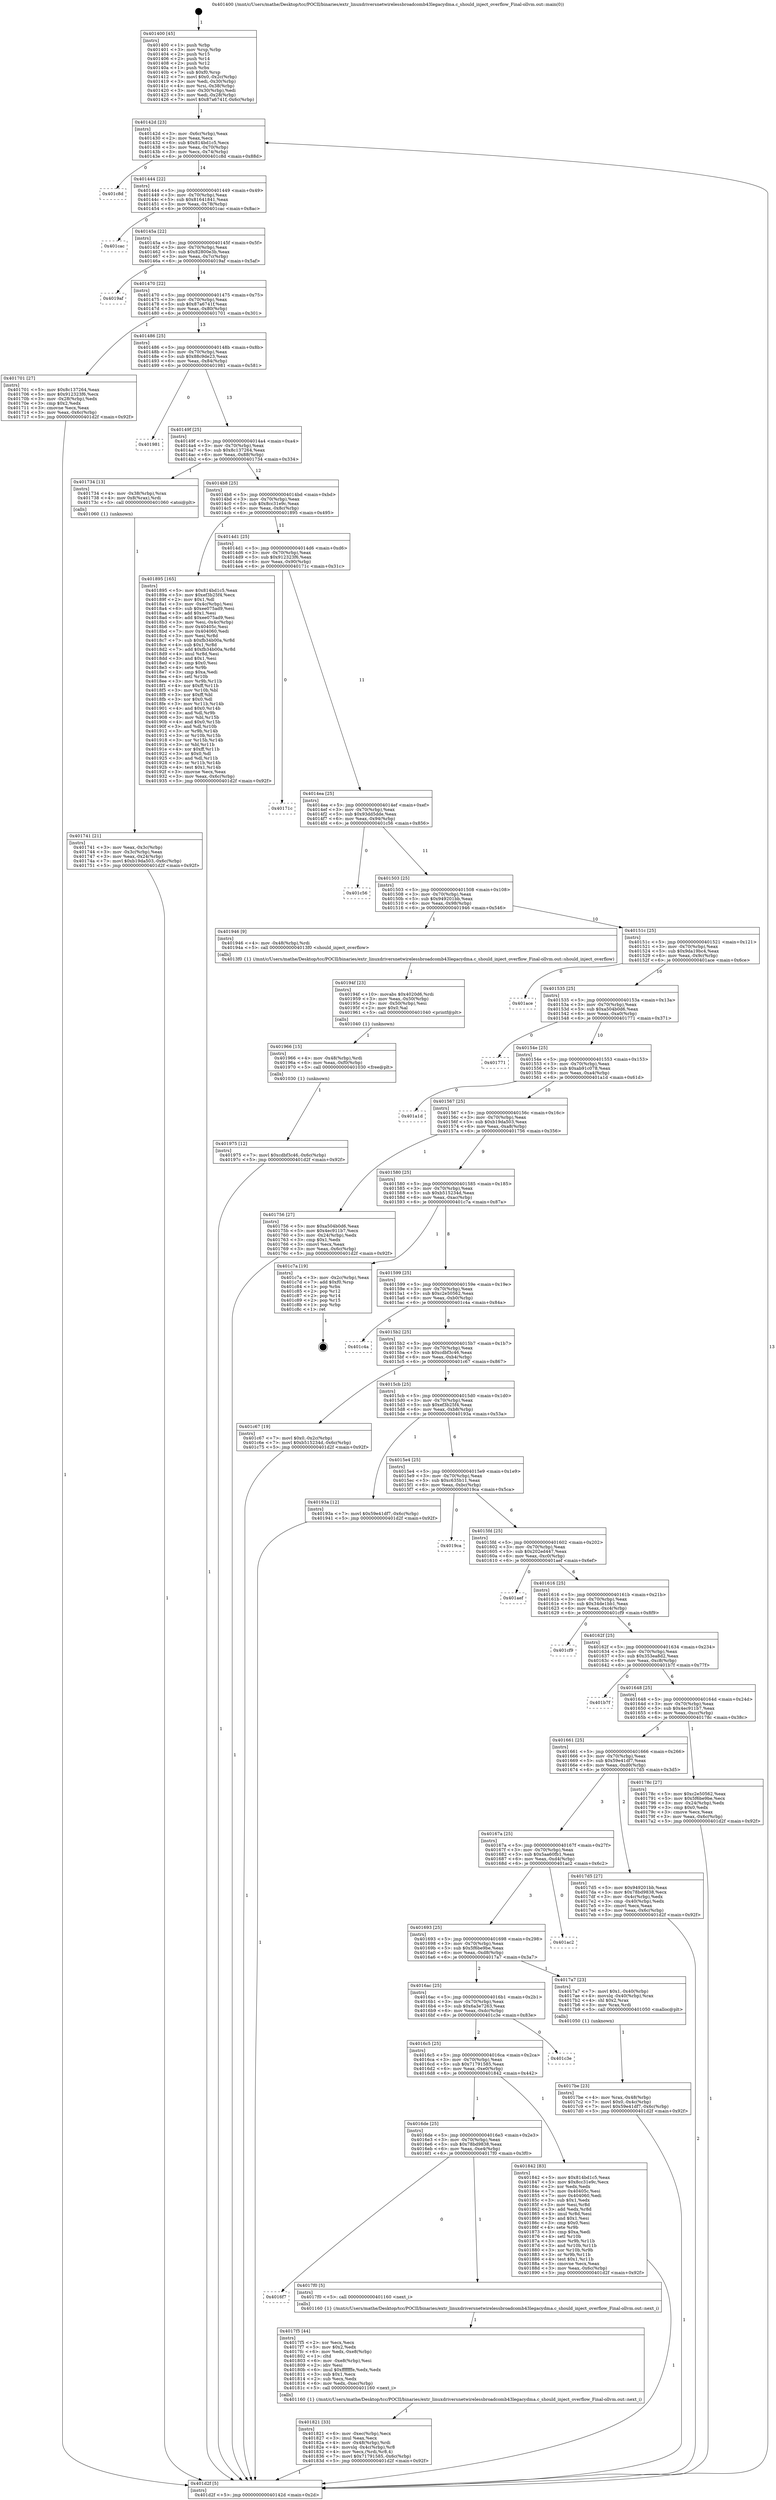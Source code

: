 digraph "0x401400" {
  label = "0x401400 (/mnt/c/Users/mathe/Desktop/tcc/POCII/binaries/extr_linuxdriversnetwirelessbroadcomb43legacydma.c_should_inject_overflow_Final-ollvm.out::main(0))"
  labelloc = "t"
  node[shape=record]

  Entry [label="",width=0.3,height=0.3,shape=circle,fillcolor=black,style=filled]
  "0x40142d" [label="{
     0x40142d [23]\l
     | [instrs]\l
     &nbsp;&nbsp;0x40142d \<+3\>: mov -0x6c(%rbp),%eax\l
     &nbsp;&nbsp;0x401430 \<+2\>: mov %eax,%ecx\l
     &nbsp;&nbsp;0x401432 \<+6\>: sub $0x814bd1c5,%ecx\l
     &nbsp;&nbsp;0x401438 \<+3\>: mov %eax,-0x70(%rbp)\l
     &nbsp;&nbsp;0x40143b \<+3\>: mov %ecx,-0x74(%rbp)\l
     &nbsp;&nbsp;0x40143e \<+6\>: je 0000000000401c8d \<main+0x88d\>\l
  }"]
  "0x401c8d" [label="{
     0x401c8d\l
  }", style=dashed]
  "0x401444" [label="{
     0x401444 [22]\l
     | [instrs]\l
     &nbsp;&nbsp;0x401444 \<+5\>: jmp 0000000000401449 \<main+0x49\>\l
     &nbsp;&nbsp;0x401449 \<+3\>: mov -0x70(%rbp),%eax\l
     &nbsp;&nbsp;0x40144c \<+5\>: sub $0x81641841,%eax\l
     &nbsp;&nbsp;0x401451 \<+3\>: mov %eax,-0x78(%rbp)\l
     &nbsp;&nbsp;0x401454 \<+6\>: je 0000000000401cac \<main+0x8ac\>\l
  }"]
  Exit [label="",width=0.3,height=0.3,shape=circle,fillcolor=black,style=filled,peripheries=2]
  "0x401cac" [label="{
     0x401cac\l
  }", style=dashed]
  "0x40145a" [label="{
     0x40145a [22]\l
     | [instrs]\l
     &nbsp;&nbsp;0x40145a \<+5\>: jmp 000000000040145f \<main+0x5f\>\l
     &nbsp;&nbsp;0x40145f \<+3\>: mov -0x70(%rbp),%eax\l
     &nbsp;&nbsp;0x401462 \<+5\>: sub $0x82800e3b,%eax\l
     &nbsp;&nbsp;0x401467 \<+3\>: mov %eax,-0x7c(%rbp)\l
     &nbsp;&nbsp;0x40146a \<+6\>: je 00000000004019af \<main+0x5af\>\l
  }"]
  "0x401975" [label="{
     0x401975 [12]\l
     | [instrs]\l
     &nbsp;&nbsp;0x401975 \<+7\>: movl $0xcdbf3c46,-0x6c(%rbp)\l
     &nbsp;&nbsp;0x40197c \<+5\>: jmp 0000000000401d2f \<main+0x92f\>\l
  }"]
  "0x4019af" [label="{
     0x4019af\l
  }", style=dashed]
  "0x401470" [label="{
     0x401470 [22]\l
     | [instrs]\l
     &nbsp;&nbsp;0x401470 \<+5\>: jmp 0000000000401475 \<main+0x75\>\l
     &nbsp;&nbsp;0x401475 \<+3\>: mov -0x70(%rbp),%eax\l
     &nbsp;&nbsp;0x401478 \<+5\>: sub $0x87a6741f,%eax\l
     &nbsp;&nbsp;0x40147d \<+3\>: mov %eax,-0x80(%rbp)\l
     &nbsp;&nbsp;0x401480 \<+6\>: je 0000000000401701 \<main+0x301\>\l
  }"]
  "0x401966" [label="{
     0x401966 [15]\l
     | [instrs]\l
     &nbsp;&nbsp;0x401966 \<+4\>: mov -0x48(%rbp),%rdi\l
     &nbsp;&nbsp;0x40196a \<+6\>: mov %eax,-0xf0(%rbp)\l
     &nbsp;&nbsp;0x401970 \<+5\>: call 0000000000401030 \<free@plt\>\l
     | [calls]\l
     &nbsp;&nbsp;0x401030 \{1\} (unknown)\l
  }"]
  "0x401701" [label="{
     0x401701 [27]\l
     | [instrs]\l
     &nbsp;&nbsp;0x401701 \<+5\>: mov $0x8c137264,%eax\l
     &nbsp;&nbsp;0x401706 \<+5\>: mov $0x912323f6,%ecx\l
     &nbsp;&nbsp;0x40170b \<+3\>: mov -0x28(%rbp),%edx\l
     &nbsp;&nbsp;0x40170e \<+3\>: cmp $0x2,%edx\l
     &nbsp;&nbsp;0x401711 \<+3\>: cmovne %ecx,%eax\l
     &nbsp;&nbsp;0x401714 \<+3\>: mov %eax,-0x6c(%rbp)\l
     &nbsp;&nbsp;0x401717 \<+5\>: jmp 0000000000401d2f \<main+0x92f\>\l
  }"]
  "0x401486" [label="{
     0x401486 [25]\l
     | [instrs]\l
     &nbsp;&nbsp;0x401486 \<+5\>: jmp 000000000040148b \<main+0x8b\>\l
     &nbsp;&nbsp;0x40148b \<+3\>: mov -0x70(%rbp),%eax\l
     &nbsp;&nbsp;0x40148e \<+5\>: sub $0x88c9de23,%eax\l
     &nbsp;&nbsp;0x401493 \<+6\>: mov %eax,-0x84(%rbp)\l
     &nbsp;&nbsp;0x401499 \<+6\>: je 0000000000401981 \<main+0x581\>\l
  }"]
  "0x401d2f" [label="{
     0x401d2f [5]\l
     | [instrs]\l
     &nbsp;&nbsp;0x401d2f \<+5\>: jmp 000000000040142d \<main+0x2d\>\l
  }"]
  "0x401400" [label="{
     0x401400 [45]\l
     | [instrs]\l
     &nbsp;&nbsp;0x401400 \<+1\>: push %rbp\l
     &nbsp;&nbsp;0x401401 \<+3\>: mov %rsp,%rbp\l
     &nbsp;&nbsp;0x401404 \<+2\>: push %r15\l
     &nbsp;&nbsp;0x401406 \<+2\>: push %r14\l
     &nbsp;&nbsp;0x401408 \<+2\>: push %r12\l
     &nbsp;&nbsp;0x40140a \<+1\>: push %rbx\l
     &nbsp;&nbsp;0x40140b \<+7\>: sub $0xf0,%rsp\l
     &nbsp;&nbsp;0x401412 \<+7\>: movl $0x0,-0x2c(%rbp)\l
     &nbsp;&nbsp;0x401419 \<+3\>: mov %edi,-0x30(%rbp)\l
     &nbsp;&nbsp;0x40141c \<+4\>: mov %rsi,-0x38(%rbp)\l
     &nbsp;&nbsp;0x401420 \<+3\>: mov -0x30(%rbp),%edi\l
     &nbsp;&nbsp;0x401423 \<+3\>: mov %edi,-0x28(%rbp)\l
     &nbsp;&nbsp;0x401426 \<+7\>: movl $0x87a6741f,-0x6c(%rbp)\l
  }"]
  "0x40194f" [label="{
     0x40194f [23]\l
     | [instrs]\l
     &nbsp;&nbsp;0x40194f \<+10\>: movabs $0x4020d6,%rdi\l
     &nbsp;&nbsp;0x401959 \<+3\>: mov %eax,-0x50(%rbp)\l
     &nbsp;&nbsp;0x40195c \<+3\>: mov -0x50(%rbp),%esi\l
     &nbsp;&nbsp;0x40195f \<+2\>: mov $0x0,%al\l
     &nbsp;&nbsp;0x401961 \<+5\>: call 0000000000401040 \<printf@plt\>\l
     | [calls]\l
     &nbsp;&nbsp;0x401040 \{1\} (unknown)\l
  }"]
  "0x401981" [label="{
     0x401981\l
  }", style=dashed]
  "0x40149f" [label="{
     0x40149f [25]\l
     | [instrs]\l
     &nbsp;&nbsp;0x40149f \<+5\>: jmp 00000000004014a4 \<main+0xa4\>\l
     &nbsp;&nbsp;0x4014a4 \<+3\>: mov -0x70(%rbp),%eax\l
     &nbsp;&nbsp;0x4014a7 \<+5\>: sub $0x8c137264,%eax\l
     &nbsp;&nbsp;0x4014ac \<+6\>: mov %eax,-0x88(%rbp)\l
     &nbsp;&nbsp;0x4014b2 \<+6\>: je 0000000000401734 \<main+0x334\>\l
  }"]
  "0x401821" [label="{
     0x401821 [33]\l
     | [instrs]\l
     &nbsp;&nbsp;0x401821 \<+6\>: mov -0xec(%rbp),%ecx\l
     &nbsp;&nbsp;0x401827 \<+3\>: imul %eax,%ecx\l
     &nbsp;&nbsp;0x40182a \<+4\>: mov -0x48(%rbp),%rdi\l
     &nbsp;&nbsp;0x40182e \<+4\>: movslq -0x4c(%rbp),%r8\l
     &nbsp;&nbsp;0x401832 \<+4\>: mov %ecx,(%rdi,%r8,4)\l
     &nbsp;&nbsp;0x401836 \<+7\>: movl $0x71791585,-0x6c(%rbp)\l
     &nbsp;&nbsp;0x40183d \<+5\>: jmp 0000000000401d2f \<main+0x92f\>\l
  }"]
  "0x401734" [label="{
     0x401734 [13]\l
     | [instrs]\l
     &nbsp;&nbsp;0x401734 \<+4\>: mov -0x38(%rbp),%rax\l
     &nbsp;&nbsp;0x401738 \<+4\>: mov 0x8(%rax),%rdi\l
     &nbsp;&nbsp;0x40173c \<+5\>: call 0000000000401060 \<atoi@plt\>\l
     | [calls]\l
     &nbsp;&nbsp;0x401060 \{1\} (unknown)\l
  }"]
  "0x4014b8" [label="{
     0x4014b8 [25]\l
     | [instrs]\l
     &nbsp;&nbsp;0x4014b8 \<+5\>: jmp 00000000004014bd \<main+0xbd\>\l
     &nbsp;&nbsp;0x4014bd \<+3\>: mov -0x70(%rbp),%eax\l
     &nbsp;&nbsp;0x4014c0 \<+5\>: sub $0x8cc31e9c,%eax\l
     &nbsp;&nbsp;0x4014c5 \<+6\>: mov %eax,-0x8c(%rbp)\l
     &nbsp;&nbsp;0x4014cb \<+6\>: je 0000000000401895 \<main+0x495\>\l
  }"]
  "0x401741" [label="{
     0x401741 [21]\l
     | [instrs]\l
     &nbsp;&nbsp;0x401741 \<+3\>: mov %eax,-0x3c(%rbp)\l
     &nbsp;&nbsp;0x401744 \<+3\>: mov -0x3c(%rbp),%eax\l
     &nbsp;&nbsp;0x401747 \<+3\>: mov %eax,-0x24(%rbp)\l
     &nbsp;&nbsp;0x40174a \<+7\>: movl $0xb19da503,-0x6c(%rbp)\l
     &nbsp;&nbsp;0x401751 \<+5\>: jmp 0000000000401d2f \<main+0x92f\>\l
  }"]
  "0x4017f5" [label="{
     0x4017f5 [44]\l
     | [instrs]\l
     &nbsp;&nbsp;0x4017f5 \<+2\>: xor %ecx,%ecx\l
     &nbsp;&nbsp;0x4017f7 \<+5\>: mov $0x2,%edx\l
     &nbsp;&nbsp;0x4017fc \<+6\>: mov %edx,-0xe8(%rbp)\l
     &nbsp;&nbsp;0x401802 \<+1\>: cltd\l
     &nbsp;&nbsp;0x401803 \<+6\>: mov -0xe8(%rbp),%esi\l
     &nbsp;&nbsp;0x401809 \<+2\>: idiv %esi\l
     &nbsp;&nbsp;0x40180b \<+6\>: imul $0xfffffffe,%edx,%edx\l
     &nbsp;&nbsp;0x401811 \<+3\>: sub $0x1,%ecx\l
     &nbsp;&nbsp;0x401814 \<+2\>: sub %ecx,%edx\l
     &nbsp;&nbsp;0x401816 \<+6\>: mov %edx,-0xec(%rbp)\l
     &nbsp;&nbsp;0x40181c \<+5\>: call 0000000000401160 \<next_i\>\l
     | [calls]\l
     &nbsp;&nbsp;0x401160 \{1\} (/mnt/c/Users/mathe/Desktop/tcc/POCII/binaries/extr_linuxdriversnetwirelessbroadcomb43legacydma.c_should_inject_overflow_Final-ollvm.out::next_i)\l
  }"]
  "0x401895" [label="{
     0x401895 [165]\l
     | [instrs]\l
     &nbsp;&nbsp;0x401895 \<+5\>: mov $0x814bd1c5,%eax\l
     &nbsp;&nbsp;0x40189a \<+5\>: mov $0xef3b25f4,%ecx\l
     &nbsp;&nbsp;0x40189f \<+2\>: mov $0x1,%dl\l
     &nbsp;&nbsp;0x4018a1 \<+3\>: mov -0x4c(%rbp),%esi\l
     &nbsp;&nbsp;0x4018a4 \<+6\>: sub $0xee075ad9,%esi\l
     &nbsp;&nbsp;0x4018aa \<+3\>: add $0x1,%esi\l
     &nbsp;&nbsp;0x4018ad \<+6\>: add $0xee075ad9,%esi\l
     &nbsp;&nbsp;0x4018b3 \<+3\>: mov %esi,-0x4c(%rbp)\l
     &nbsp;&nbsp;0x4018b6 \<+7\>: mov 0x40405c,%esi\l
     &nbsp;&nbsp;0x4018bd \<+7\>: mov 0x404060,%edi\l
     &nbsp;&nbsp;0x4018c4 \<+3\>: mov %esi,%r8d\l
     &nbsp;&nbsp;0x4018c7 \<+7\>: sub $0xfb34b00a,%r8d\l
     &nbsp;&nbsp;0x4018ce \<+4\>: sub $0x1,%r8d\l
     &nbsp;&nbsp;0x4018d2 \<+7\>: add $0xfb34b00a,%r8d\l
     &nbsp;&nbsp;0x4018d9 \<+4\>: imul %r8d,%esi\l
     &nbsp;&nbsp;0x4018dd \<+3\>: and $0x1,%esi\l
     &nbsp;&nbsp;0x4018e0 \<+3\>: cmp $0x0,%esi\l
     &nbsp;&nbsp;0x4018e3 \<+4\>: sete %r9b\l
     &nbsp;&nbsp;0x4018e7 \<+3\>: cmp $0xa,%edi\l
     &nbsp;&nbsp;0x4018ea \<+4\>: setl %r10b\l
     &nbsp;&nbsp;0x4018ee \<+3\>: mov %r9b,%r11b\l
     &nbsp;&nbsp;0x4018f1 \<+4\>: xor $0xff,%r11b\l
     &nbsp;&nbsp;0x4018f5 \<+3\>: mov %r10b,%bl\l
     &nbsp;&nbsp;0x4018f8 \<+3\>: xor $0xff,%bl\l
     &nbsp;&nbsp;0x4018fb \<+3\>: xor $0x0,%dl\l
     &nbsp;&nbsp;0x4018fe \<+3\>: mov %r11b,%r14b\l
     &nbsp;&nbsp;0x401901 \<+4\>: and $0x0,%r14b\l
     &nbsp;&nbsp;0x401905 \<+3\>: and %dl,%r9b\l
     &nbsp;&nbsp;0x401908 \<+3\>: mov %bl,%r15b\l
     &nbsp;&nbsp;0x40190b \<+4\>: and $0x0,%r15b\l
     &nbsp;&nbsp;0x40190f \<+3\>: and %dl,%r10b\l
     &nbsp;&nbsp;0x401912 \<+3\>: or %r9b,%r14b\l
     &nbsp;&nbsp;0x401915 \<+3\>: or %r10b,%r15b\l
     &nbsp;&nbsp;0x401918 \<+3\>: xor %r15b,%r14b\l
     &nbsp;&nbsp;0x40191b \<+3\>: or %bl,%r11b\l
     &nbsp;&nbsp;0x40191e \<+4\>: xor $0xff,%r11b\l
     &nbsp;&nbsp;0x401922 \<+3\>: or $0x0,%dl\l
     &nbsp;&nbsp;0x401925 \<+3\>: and %dl,%r11b\l
     &nbsp;&nbsp;0x401928 \<+3\>: or %r11b,%r14b\l
     &nbsp;&nbsp;0x40192b \<+4\>: test $0x1,%r14b\l
     &nbsp;&nbsp;0x40192f \<+3\>: cmovne %ecx,%eax\l
     &nbsp;&nbsp;0x401932 \<+3\>: mov %eax,-0x6c(%rbp)\l
     &nbsp;&nbsp;0x401935 \<+5\>: jmp 0000000000401d2f \<main+0x92f\>\l
  }"]
  "0x4014d1" [label="{
     0x4014d1 [25]\l
     | [instrs]\l
     &nbsp;&nbsp;0x4014d1 \<+5\>: jmp 00000000004014d6 \<main+0xd6\>\l
     &nbsp;&nbsp;0x4014d6 \<+3\>: mov -0x70(%rbp),%eax\l
     &nbsp;&nbsp;0x4014d9 \<+5\>: sub $0x912323f6,%eax\l
     &nbsp;&nbsp;0x4014de \<+6\>: mov %eax,-0x90(%rbp)\l
     &nbsp;&nbsp;0x4014e4 \<+6\>: je 000000000040171c \<main+0x31c\>\l
  }"]
  "0x4016f7" [label="{
     0x4016f7\l
  }", style=dashed]
  "0x40171c" [label="{
     0x40171c\l
  }", style=dashed]
  "0x4014ea" [label="{
     0x4014ea [25]\l
     | [instrs]\l
     &nbsp;&nbsp;0x4014ea \<+5\>: jmp 00000000004014ef \<main+0xef\>\l
     &nbsp;&nbsp;0x4014ef \<+3\>: mov -0x70(%rbp),%eax\l
     &nbsp;&nbsp;0x4014f2 \<+5\>: sub $0x93dd5dde,%eax\l
     &nbsp;&nbsp;0x4014f7 \<+6\>: mov %eax,-0x94(%rbp)\l
     &nbsp;&nbsp;0x4014fd \<+6\>: je 0000000000401c56 \<main+0x856\>\l
  }"]
  "0x4017f0" [label="{
     0x4017f0 [5]\l
     | [instrs]\l
     &nbsp;&nbsp;0x4017f0 \<+5\>: call 0000000000401160 \<next_i\>\l
     | [calls]\l
     &nbsp;&nbsp;0x401160 \{1\} (/mnt/c/Users/mathe/Desktop/tcc/POCII/binaries/extr_linuxdriversnetwirelessbroadcomb43legacydma.c_should_inject_overflow_Final-ollvm.out::next_i)\l
  }"]
  "0x401c56" [label="{
     0x401c56\l
  }", style=dashed]
  "0x401503" [label="{
     0x401503 [25]\l
     | [instrs]\l
     &nbsp;&nbsp;0x401503 \<+5\>: jmp 0000000000401508 \<main+0x108\>\l
     &nbsp;&nbsp;0x401508 \<+3\>: mov -0x70(%rbp),%eax\l
     &nbsp;&nbsp;0x40150b \<+5\>: sub $0x949201bb,%eax\l
     &nbsp;&nbsp;0x401510 \<+6\>: mov %eax,-0x98(%rbp)\l
     &nbsp;&nbsp;0x401516 \<+6\>: je 0000000000401946 \<main+0x546\>\l
  }"]
  "0x4016de" [label="{
     0x4016de [25]\l
     | [instrs]\l
     &nbsp;&nbsp;0x4016de \<+5\>: jmp 00000000004016e3 \<main+0x2e3\>\l
     &nbsp;&nbsp;0x4016e3 \<+3\>: mov -0x70(%rbp),%eax\l
     &nbsp;&nbsp;0x4016e6 \<+5\>: sub $0x78bd9838,%eax\l
     &nbsp;&nbsp;0x4016eb \<+6\>: mov %eax,-0xe4(%rbp)\l
     &nbsp;&nbsp;0x4016f1 \<+6\>: je 00000000004017f0 \<main+0x3f0\>\l
  }"]
  "0x401946" [label="{
     0x401946 [9]\l
     | [instrs]\l
     &nbsp;&nbsp;0x401946 \<+4\>: mov -0x48(%rbp),%rdi\l
     &nbsp;&nbsp;0x40194a \<+5\>: call 00000000004013f0 \<should_inject_overflow\>\l
     | [calls]\l
     &nbsp;&nbsp;0x4013f0 \{1\} (/mnt/c/Users/mathe/Desktop/tcc/POCII/binaries/extr_linuxdriversnetwirelessbroadcomb43legacydma.c_should_inject_overflow_Final-ollvm.out::should_inject_overflow)\l
  }"]
  "0x40151c" [label="{
     0x40151c [25]\l
     | [instrs]\l
     &nbsp;&nbsp;0x40151c \<+5\>: jmp 0000000000401521 \<main+0x121\>\l
     &nbsp;&nbsp;0x401521 \<+3\>: mov -0x70(%rbp),%eax\l
     &nbsp;&nbsp;0x401524 \<+5\>: sub $0x9da19bc4,%eax\l
     &nbsp;&nbsp;0x401529 \<+6\>: mov %eax,-0x9c(%rbp)\l
     &nbsp;&nbsp;0x40152f \<+6\>: je 0000000000401ace \<main+0x6ce\>\l
  }"]
  "0x401842" [label="{
     0x401842 [83]\l
     | [instrs]\l
     &nbsp;&nbsp;0x401842 \<+5\>: mov $0x814bd1c5,%eax\l
     &nbsp;&nbsp;0x401847 \<+5\>: mov $0x8cc31e9c,%ecx\l
     &nbsp;&nbsp;0x40184c \<+2\>: xor %edx,%edx\l
     &nbsp;&nbsp;0x40184e \<+7\>: mov 0x40405c,%esi\l
     &nbsp;&nbsp;0x401855 \<+7\>: mov 0x404060,%edi\l
     &nbsp;&nbsp;0x40185c \<+3\>: sub $0x1,%edx\l
     &nbsp;&nbsp;0x40185f \<+3\>: mov %esi,%r8d\l
     &nbsp;&nbsp;0x401862 \<+3\>: add %edx,%r8d\l
     &nbsp;&nbsp;0x401865 \<+4\>: imul %r8d,%esi\l
     &nbsp;&nbsp;0x401869 \<+3\>: and $0x1,%esi\l
     &nbsp;&nbsp;0x40186c \<+3\>: cmp $0x0,%esi\l
     &nbsp;&nbsp;0x40186f \<+4\>: sete %r9b\l
     &nbsp;&nbsp;0x401873 \<+3\>: cmp $0xa,%edi\l
     &nbsp;&nbsp;0x401876 \<+4\>: setl %r10b\l
     &nbsp;&nbsp;0x40187a \<+3\>: mov %r9b,%r11b\l
     &nbsp;&nbsp;0x40187d \<+3\>: and %r10b,%r11b\l
     &nbsp;&nbsp;0x401880 \<+3\>: xor %r10b,%r9b\l
     &nbsp;&nbsp;0x401883 \<+3\>: or %r9b,%r11b\l
     &nbsp;&nbsp;0x401886 \<+4\>: test $0x1,%r11b\l
     &nbsp;&nbsp;0x40188a \<+3\>: cmovne %ecx,%eax\l
     &nbsp;&nbsp;0x40188d \<+3\>: mov %eax,-0x6c(%rbp)\l
     &nbsp;&nbsp;0x401890 \<+5\>: jmp 0000000000401d2f \<main+0x92f\>\l
  }"]
  "0x401ace" [label="{
     0x401ace\l
  }", style=dashed]
  "0x401535" [label="{
     0x401535 [25]\l
     | [instrs]\l
     &nbsp;&nbsp;0x401535 \<+5\>: jmp 000000000040153a \<main+0x13a\>\l
     &nbsp;&nbsp;0x40153a \<+3\>: mov -0x70(%rbp),%eax\l
     &nbsp;&nbsp;0x40153d \<+5\>: sub $0xa504b0d6,%eax\l
     &nbsp;&nbsp;0x401542 \<+6\>: mov %eax,-0xa0(%rbp)\l
     &nbsp;&nbsp;0x401548 \<+6\>: je 0000000000401771 \<main+0x371\>\l
  }"]
  "0x4016c5" [label="{
     0x4016c5 [25]\l
     | [instrs]\l
     &nbsp;&nbsp;0x4016c5 \<+5\>: jmp 00000000004016ca \<main+0x2ca\>\l
     &nbsp;&nbsp;0x4016ca \<+3\>: mov -0x70(%rbp),%eax\l
     &nbsp;&nbsp;0x4016cd \<+5\>: sub $0x71791585,%eax\l
     &nbsp;&nbsp;0x4016d2 \<+6\>: mov %eax,-0xe0(%rbp)\l
     &nbsp;&nbsp;0x4016d8 \<+6\>: je 0000000000401842 \<main+0x442\>\l
  }"]
  "0x401771" [label="{
     0x401771\l
  }", style=dashed]
  "0x40154e" [label="{
     0x40154e [25]\l
     | [instrs]\l
     &nbsp;&nbsp;0x40154e \<+5\>: jmp 0000000000401553 \<main+0x153\>\l
     &nbsp;&nbsp;0x401553 \<+3\>: mov -0x70(%rbp),%eax\l
     &nbsp;&nbsp;0x401556 \<+5\>: sub $0xab91c078,%eax\l
     &nbsp;&nbsp;0x40155b \<+6\>: mov %eax,-0xa4(%rbp)\l
     &nbsp;&nbsp;0x401561 \<+6\>: je 0000000000401a1d \<main+0x61d\>\l
  }"]
  "0x401c3e" [label="{
     0x401c3e\l
  }", style=dashed]
  "0x401a1d" [label="{
     0x401a1d\l
  }", style=dashed]
  "0x401567" [label="{
     0x401567 [25]\l
     | [instrs]\l
     &nbsp;&nbsp;0x401567 \<+5\>: jmp 000000000040156c \<main+0x16c\>\l
     &nbsp;&nbsp;0x40156c \<+3\>: mov -0x70(%rbp),%eax\l
     &nbsp;&nbsp;0x40156f \<+5\>: sub $0xb19da503,%eax\l
     &nbsp;&nbsp;0x401574 \<+6\>: mov %eax,-0xa8(%rbp)\l
     &nbsp;&nbsp;0x40157a \<+6\>: je 0000000000401756 \<main+0x356\>\l
  }"]
  "0x4017be" [label="{
     0x4017be [23]\l
     | [instrs]\l
     &nbsp;&nbsp;0x4017be \<+4\>: mov %rax,-0x48(%rbp)\l
     &nbsp;&nbsp;0x4017c2 \<+7\>: movl $0x0,-0x4c(%rbp)\l
     &nbsp;&nbsp;0x4017c9 \<+7\>: movl $0x59e41df7,-0x6c(%rbp)\l
     &nbsp;&nbsp;0x4017d0 \<+5\>: jmp 0000000000401d2f \<main+0x92f\>\l
  }"]
  "0x401756" [label="{
     0x401756 [27]\l
     | [instrs]\l
     &nbsp;&nbsp;0x401756 \<+5\>: mov $0xa504b0d6,%eax\l
     &nbsp;&nbsp;0x40175b \<+5\>: mov $0x4ec911b7,%ecx\l
     &nbsp;&nbsp;0x401760 \<+3\>: mov -0x24(%rbp),%edx\l
     &nbsp;&nbsp;0x401763 \<+3\>: cmp $0x1,%edx\l
     &nbsp;&nbsp;0x401766 \<+3\>: cmovl %ecx,%eax\l
     &nbsp;&nbsp;0x401769 \<+3\>: mov %eax,-0x6c(%rbp)\l
     &nbsp;&nbsp;0x40176c \<+5\>: jmp 0000000000401d2f \<main+0x92f\>\l
  }"]
  "0x401580" [label="{
     0x401580 [25]\l
     | [instrs]\l
     &nbsp;&nbsp;0x401580 \<+5\>: jmp 0000000000401585 \<main+0x185\>\l
     &nbsp;&nbsp;0x401585 \<+3\>: mov -0x70(%rbp),%eax\l
     &nbsp;&nbsp;0x401588 \<+5\>: sub $0xb515234d,%eax\l
     &nbsp;&nbsp;0x40158d \<+6\>: mov %eax,-0xac(%rbp)\l
     &nbsp;&nbsp;0x401593 \<+6\>: je 0000000000401c7a \<main+0x87a\>\l
  }"]
  "0x4016ac" [label="{
     0x4016ac [25]\l
     | [instrs]\l
     &nbsp;&nbsp;0x4016ac \<+5\>: jmp 00000000004016b1 \<main+0x2b1\>\l
     &nbsp;&nbsp;0x4016b1 \<+3\>: mov -0x70(%rbp),%eax\l
     &nbsp;&nbsp;0x4016b4 \<+5\>: sub $0x6a3e7263,%eax\l
     &nbsp;&nbsp;0x4016b9 \<+6\>: mov %eax,-0xdc(%rbp)\l
     &nbsp;&nbsp;0x4016bf \<+6\>: je 0000000000401c3e \<main+0x83e\>\l
  }"]
  "0x401c7a" [label="{
     0x401c7a [19]\l
     | [instrs]\l
     &nbsp;&nbsp;0x401c7a \<+3\>: mov -0x2c(%rbp),%eax\l
     &nbsp;&nbsp;0x401c7d \<+7\>: add $0xf0,%rsp\l
     &nbsp;&nbsp;0x401c84 \<+1\>: pop %rbx\l
     &nbsp;&nbsp;0x401c85 \<+2\>: pop %r12\l
     &nbsp;&nbsp;0x401c87 \<+2\>: pop %r14\l
     &nbsp;&nbsp;0x401c89 \<+2\>: pop %r15\l
     &nbsp;&nbsp;0x401c8b \<+1\>: pop %rbp\l
     &nbsp;&nbsp;0x401c8c \<+1\>: ret\l
  }"]
  "0x401599" [label="{
     0x401599 [25]\l
     | [instrs]\l
     &nbsp;&nbsp;0x401599 \<+5\>: jmp 000000000040159e \<main+0x19e\>\l
     &nbsp;&nbsp;0x40159e \<+3\>: mov -0x70(%rbp),%eax\l
     &nbsp;&nbsp;0x4015a1 \<+5\>: sub $0xc2e50562,%eax\l
     &nbsp;&nbsp;0x4015a6 \<+6\>: mov %eax,-0xb0(%rbp)\l
     &nbsp;&nbsp;0x4015ac \<+6\>: je 0000000000401c4a \<main+0x84a\>\l
  }"]
  "0x4017a7" [label="{
     0x4017a7 [23]\l
     | [instrs]\l
     &nbsp;&nbsp;0x4017a7 \<+7\>: movl $0x1,-0x40(%rbp)\l
     &nbsp;&nbsp;0x4017ae \<+4\>: movslq -0x40(%rbp),%rax\l
     &nbsp;&nbsp;0x4017b2 \<+4\>: shl $0x2,%rax\l
     &nbsp;&nbsp;0x4017b6 \<+3\>: mov %rax,%rdi\l
     &nbsp;&nbsp;0x4017b9 \<+5\>: call 0000000000401050 \<malloc@plt\>\l
     | [calls]\l
     &nbsp;&nbsp;0x401050 \{1\} (unknown)\l
  }"]
  "0x401c4a" [label="{
     0x401c4a\l
  }", style=dashed]
  "0x4015b2" [label="{
     0x4015b2 [25]\l
     | [instrs]\l
     &nbsp;&nbsp;0x4015b2 \<+5\>: jmp 00000000004015b7 \<main+0x1b7\>\l
     &nbsp;&nbsp;0x4015b7 \<+3\>: mov -0x70(%rbp),%eax\l
     &nbsp;&nbsp;0x4015ba \<+5\>: sub $0xcdbf3c46,%eax\l
     &nbsp;&nbsp;0x4015bf \<+6\>: mov %eax,-0xb4(%rbp)\l
     &nbsp;&nbsp;0x4015c5 \<+6\>: je 0000000000401c67 \<main+0x867\>\l
  }"]
  "0x401693" [label="{
     0x401693 [25]\l
     | [instrs]\l
     &nbsp;&nbsp;0x401693 \<+5\>: jmp 0000000000401698 \<main+0x298\>\l
     &nbsp;&nbsp;0x401698 \<+3\>: mov -0x70(%rbp),%eax\l
     &nbsp;&nbsp;0x40169b \<+5\>: sub $0x5f6be9be,%eax\l
     &nbsp;&nbsp;0x4016a0 \<+6\>: mov %eax,-0xd8(%rbp)\l
     &nbsp;&nbsp;0x4016a6 \<+6\>: je 00000000004017a7 \<main+0x3a7\>\l
  }"]
  "0x401c67" [label="{
     0x401c67 [19]\l
     | [instrs]\l
     &nbsp;&nbsp;0x401c67 \<+7\>: movl $0x0,-0x2c(%rbp)\l
     &nbsp;&nbsp;0x401c6e \<+7\>: movl $0xb515234d,-0x6c(%rbp)\l
     &nbsp;&nbsp;0x401c75 \<+5\>: jmp 0000000000401d2f \<main+0x92f\>\l
  }"]
  "0x4015cb" [label="{
     0x4015cb [25]\l
     | [instrs]\l
     &nbsp;&nbsp;0x4015cb \<+5\>: jmp 00000000004015d0 \<main+0x1d0\>\l
     &nbsp;&nbsp;0x4015d0 \<+3\>: mov -0x70(%rbp),%eax\l
     &nbsp;&nbsp;0x4015d3 \<+5\>: sub $0xef3b25f4,%eax\l
     &nbsp;&nbsp;0x4015d8 \<+6\>: mov %eax,-0xb8(%rbp)\l
     &nbsp;&nbsp;0x4015de \<+6\>: je 000000000040193a \<main+0x53a\>\l
  }"]
  "0x401ac2" [label="{
     0x401ac2\l
  }", style=dashed]
  "0x40193a" [label="{
     0x40193a [12]\l
     | [instrs]\l
     &nbsp;&nbsp;0x40193a \<+7\>: movl $0x59e41df7,-0x6c(%rbp)\l
     &nbsp;&nbsp;0x401941 \<+5\>: jmp 0000000000401d2f \<main+0x92f\>\l
  }"]
  "0x4015e4" [label="{
     0x4015e4 [25]\l
     | [instrs]\l
     &nbsp;&nbsp;0x4015e4 \<+5\>: jmp 00000000004015e9 \<main+0x1e9\>\l
     &nbsp;&nbsp;0x4015e9 \<+3\>: mov -0x70(%rbp),%eax\l
     &nbsp;&nbsp;0x4015ec \<+5\>: sub $0xc635b11,%eax\l
     &nbsp;&nbsp;0x4015f1 \<+6\>: mov %eax,-0xbc(%rbp)\l
     &nbsp;&nbsp;0x4015f7 \<+6\>: je 00000000004019ca \<main+0x5ca\>\l
  }"]
  "0x40167a" [label="{
     0x40167a [25]\l
     | [instrs]\l
     &nbsp;&nbsp;0x40167a \<+5\>: jmp 000000000040167f \<main+0x27f\>\l
     &nbsp;&nbsp;0x40167f \<+3\>: mov -0x70(%rbp),%eax\l
     &nbsp;&nbsp;0x401682 \<+5\>: sub $0x5aa60fb1,%eax\l
     &nbsp;&nbsp;0x401687 \<+6\>: mov %eax,-0xd4(%rbp)\l
     &nbsp;&nbsp;0x40168d \<+6\>: je 0000000000401ac2 \<main+0x6c2\>\l
  }"]
  "0x4019ca" [label="{
     0x4019ca\l
  }", style=dashed]
  "0x4015fd" [label="{
     0x4015fd [25]\l
     | [instrs]\l
     &nbsp;&nbsp;0x4015fd \<+5\>: jmp 0000000000401602 \<main+0x202\>\l
     &nbsp;&nbsp;0x401602 \<+3\>: mov -0x70(%rbp),%eax\l
     &nbsp;&nbsp;0x401605 \<+5\>: sub $0x202ed447,%eax\l
     &nbsp;&nbsp;0x40160a \<+6\>: mov %eax,-0xc0(%rbp)\l
     &nbsp;&nbsp;0x401610 \<+6\>: je 0000000000401aef \<main+0x6ef\>\l
  }"]
  "0x4017d5" [label="{
     0x4017d5 [27]\l
     | [instrs]\l
     &nbsp;&nbsp;0x4017d5 \<+5\>: mov $0x949201bb,%eax\l
     &nbsp;&nbsp;0x4017da \<+5\>: mov $0x78bd9838,%ecx\l
     &nbsp;&nbsp;0x4017df \<+3\>: mov -0x4c(%rbp),%edx\l
     &nbsp;&nbsp;0x4017e2 \<+3\>: cmp -0x40(%rbp),%edx\l
     &nbsp;&nbsp;0x4017e5 \<+3\>: cmovl %ecx,%eax\l
     &nbsp;&nbsp;0x4017e8 \<+3\>: mov %eax,-0x6c(%rbp)\l
     &nbsp;&nbsp;0x4017eb \<+5\>: jmp 0000000000401d2f \<main+0x92f\>\l
  }"]
  "0x401aef" [label="{
     0x401aef\l
  }", style=dashed]
  "0x401616" [label="{
     0x401616 [25]\l
     | [instrs]\l
     &nbsp;&nbsp;0x401616 \<+5\>: jmp 000000000040161b \<main+0x21b\>\l
     &nbsp;&nbsp;0x40161b \<+3\>: mov -0x70(%rbp),%eax\l
     &nbsp;&nbsp;0x40161e \<+5\>: sub $0x34de1bb1,%eax\l
     &nbsp;&nbsp;0x401623 \<+6\>: mov %eax,-0xc4(%rbp)\l
     &nbsp;&nbsp;0x401629 \<+6\>: je 0000000000401cf9 \<main+0x8f9\>\l
  }"]
  "0x401661" [label="{
     0x401661 [25]\l
     | [instrs]\l
     &nbsp;&nbsp;0x401661 \<+5\>: jmp 0000000000401666 \<main+0x266\>\l
     &nbsp;&nbsp;0x401666 \<+3\>: mov -0x70(%rbp),%eax\l
     &nbsp;&nbsp;0x401669 \<+5\>: sub $0x59e41df7,%eax\l
     &nbsp;&nbsp;0x40166e \<+6\>: mov %eax,-0xd0(%rbp)\l
     &nbsp;&nbsp;0x401674 \<+6\>: je 00000000004017d5 \<main+0x3d5\>\l
  }"]
  "0x401cf9" [label="{
     0x401cf9\l
  }", style=dashed]
  "0x40162f" [label="{
     0x40162f [25]\l
     | [instrs]\l
     &nbsp;&nbsp;0x40162f \<+5\>: jmp 0000000000401634 \<main+0x234\>\l
     &nbsp;&nbsp;0x401634 \<+3\>: mov -0x70(%rbp),%eax\l
     &nbsp;&nbsp;0x401637 \<+5\>: sub $0x353ea8d2,%eax\l
     &nbsp;&nbsp;0x40163c \<+6\>: mov %eax,-0xc8(%rbp)\l
     &nbsp;&nbsp;0x401642 \<+6\>: je 0000000000401b7f \<main+0x77f\>\l
  }"]
  "0x40178c" [label="{
     0x40178c [27]\l
     | [instrs]\l
     &nbsp;&nbsp;0x40178c \<+5\>: mov $0xc2e50562,%eax\l
     &nbsp;&nbsp;0x401791 \<+5\>: mov $0x5f6be9be,%ecx\l
     &nbsp;&nbsp;0x401796 \<+3\>: mov -0x24(%rbp),%edx\l
     &nbsp;&nbsp;0x401799 \<+3\>: cmp $0x0,%edx\l
     &nbsp;&nbsp;0x40179c \<+3\>: cmove %ecx,%eax\l
     &nbsp;&nbsp;0x40179f \<+3\>: mov %eax,-0x6c(%rbp)\l
     &nbsp;&nbsp;0x4017a2 \<+5\>: jmp 0000000000401d2f \<main+0x92f\>\l
  }"]
  "0x401b7f" [label="{
     0x401b7f\l
  }", style=dashed]
  "0x401648" [label="{
     0x401648 [25]\l
     | [instrs]\l
     &nbsp;&nbsp;0x401648 \<+5\>: jmp 000000000040164d \<main+0x24d\>\l
     &nbsp;&nbsp;0x40164d \<+3\>: mov -0x70(%rbp),%eax\l
     &nbsp;&nbsp;0x401650 \<+5\>: sub $0x4ec911b7,%eax\l
     &nbsp;&nbsp;0x401655 \<+6\>: mov %eax,-0xcc(%rbp)\l
     &nbsp;&nbsp;0x40165b \<+6\>: je 000000000040178c \<main+0x38c\>\l
  }"]
  Entry -> "0x401400" [label=" 1"]
  "0x40142d" -> "0x401c8d" [label=" 0"]
  "0x40142d" -> "0x401444" [label=" 14"]
  "0x401c7a" -> Exit [label=" 1"]
  "0x401444" -> "0x401cac" [label=" 0"]
  "0x401444" -> "0x40145a" [label=" 14"]
  "0x401c67" -> "0x401d2f" [label=" 1"]
  "0x40145a" -> "0x4019af" [label=" 0"]
  "0x40145a" -> "0x401470" [label=" 14"]
  "0x401975" -> "0x401d2f" [label=" 1"]
  "0x401470" -> "0x401701" [label=" 1"]
  "0x401470" -> "0x401486" [label=" 13"]
  "0x401701" -> "0x401d2f" [label=" 1"]
  "0x401400" -> "0x40142d" [label=" 1"]
  "0x401d2f" -> "0x40142d" [label=" 13"]
  "0x401966" -> "0x401975" [label=" 1"]
  "0x401486" -> "0x401981" [label=" 0"]
  "0x401486" -> "0x40149f" [label=" 13"]
  "0x40194f" -> "0x401966" [label=" 1"]
  "0x40149f" -> "0x401734" [label=" 1"]
  "0x40149f" -> "0x4014b8" [label=" 12"]
  "0x401734" -> "0x401741" [label=" 1"]
  "0x401741" -> "0x401d2f" [label=" 1"]
  "0x401946" -> "0x40194f" [label=" 1"]
  "0x4014b8" -> "0x401895" [label=" 1"]
  "0x4014b8" -> "0x4014d1" [label=" 11"]
  "0x40193a" -> "0x401d2f" [label=" 1"]
  "0x4014d1" -> "0x40171c" [label=" 0"]
  "0x4014d1" -> "0x4014ea" [label=" 11"]
  "0x401895" -> "0x401d2f" [label=" 1"]
  "0x4014ea" -> "0x401c56" [label=" 0"]
  "0x4014ea" -> "0x401503" [label=" 11"]
  "0x401842" -> "0x401d2f" [label=" 1"]
  "0x401503" -> "0x401946" [label=" 1"]
  "0x401503" -> "0x40151c" [label=" 10"]
  "0x4017f5" -> "0x401821" [label=" 1"]
  "0x40151c" -> "0x401ace" [label=" 0"]
  "0x40151c" -> "0x401535" [label=" 10"]
  "0x4017f0" -> "0x4017f5" [label=" 1"]
  "0x401535" -> "0x401771" [label=" 0"]
  "0x401535" -> "0x40154e" [label=" 10"]
  "0x4016de" -> "0x4017f0" [label=" 1"]
  "0x40154e" -> "0x401a1d" [label=" 0"]
  "0x40154e" -> "0x401567" [label=" 10"]
  "0x401821" -> "0x401d2f" [label=" 1"]
  "0x401567" -> "0x401756" [label=" 1"]
  "0x401567" -> "0x401580" [label=" 9"]
  "0x401756" -> "0x401d2f" [label=" 1"]
  "0x4016c5" -> "0x401842" [label=" 1"]
  "0x401580" -> "0x401c7a" [label=" 1"]
  "0x401580" -> "0x401599" [label=" 8"]
  "0x4016de" -> "0x4016f7" [label=" 0"]
  "0x401599" -> "0x401c4a" [label=" 0"]
  "0x401599" -> "0x4015b2" [label=" 8"]
  "0x4016ac" -> "0x4016c5" [label=" 2"]
  "0x4015b2" -> "0x401c67" [label=" 1"]
  "0x4015b2" -> "0x4015cb" [label=" 7"]
  "0x4016c5" -> "0x4016de" [label=" 1"]
  "0x4015cb" -> "0x40193a" [label=" 1"]
  "0x4015cb" -> "0x4015e4" [label=" 6"]
  "0x4017d5" -> "0x401d2f" [label=" 2"]
  "0x4015e4" -> "0x4019ca" [label=" 0"]
  "0x4015e4" -> "0x4015fd" [label=" 6"]
  "0x4017a7" -> "0x4017be" [label=" 1"]
  "0x4015fd" -> "0x401aef" [label=" 0"]
  "0x4015fd" -> "0x401616" [label=" 6"]
  "0x401693" -> "0x4016ac" [label=" 2"]
  "0x401616" -> "0x401cf9" [label=" 0"]
  "0x401616" -> "0x40162f" [label=" 6"]
  "0x4016ac" -> "0x401c3e" [label=" 0"]
  "0x40162f" -> "0x401b7f" [label=" 0"]
  "0x40162f" -> "0x401648" [label=" 6"]
  "0x40167a" -> "0x401693" [label=" 3"]
  "0x401648" -> "0x40178c" [label=" 1"]
  "0x401648" -> "0x401661" [label=" 5"]
  "0x40178c" -> "0x401d2f" [label=" 1"]
  "0x401693" -> "0x4017a7" [label=" 1"]
  "0x401661" -> "0x4017d5" [label=" 2"]
  "0x401661" -> "0x40167a" [label=" 3"]
  "0x4017be" -> "0x401d2f" [label=" 1"]
  "0x40167a" -> "0x401ac2" [label=" 0"]
}
